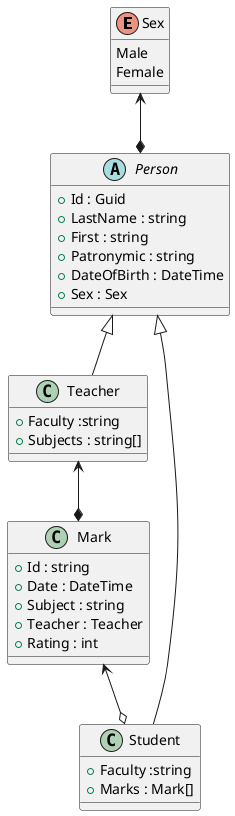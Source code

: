 ﻿@startuml
enum Sex {
Male
Female
}

Sex <--* Person
abstract class Person {
+ Id : Guid
+ LastName : string
+ First : string
+ Patronymic : string
+ DateOfBirth : DateTime
+ Sex : Sex
}

Person <|-- Teacher
class Teacher {
+ Faculty :string
+ Subjects : string[]
}

Teacher <--* Mark
class Mark {
+ Id : string
+ Date : DateTime
+ Subject : string
+ Teacher : Teacher
+ Rating : int
}

Mark <--o Student
Person <|-- Student
class Student {
+ Faculty :string
+ Marks : Mark[]
}




@enduml